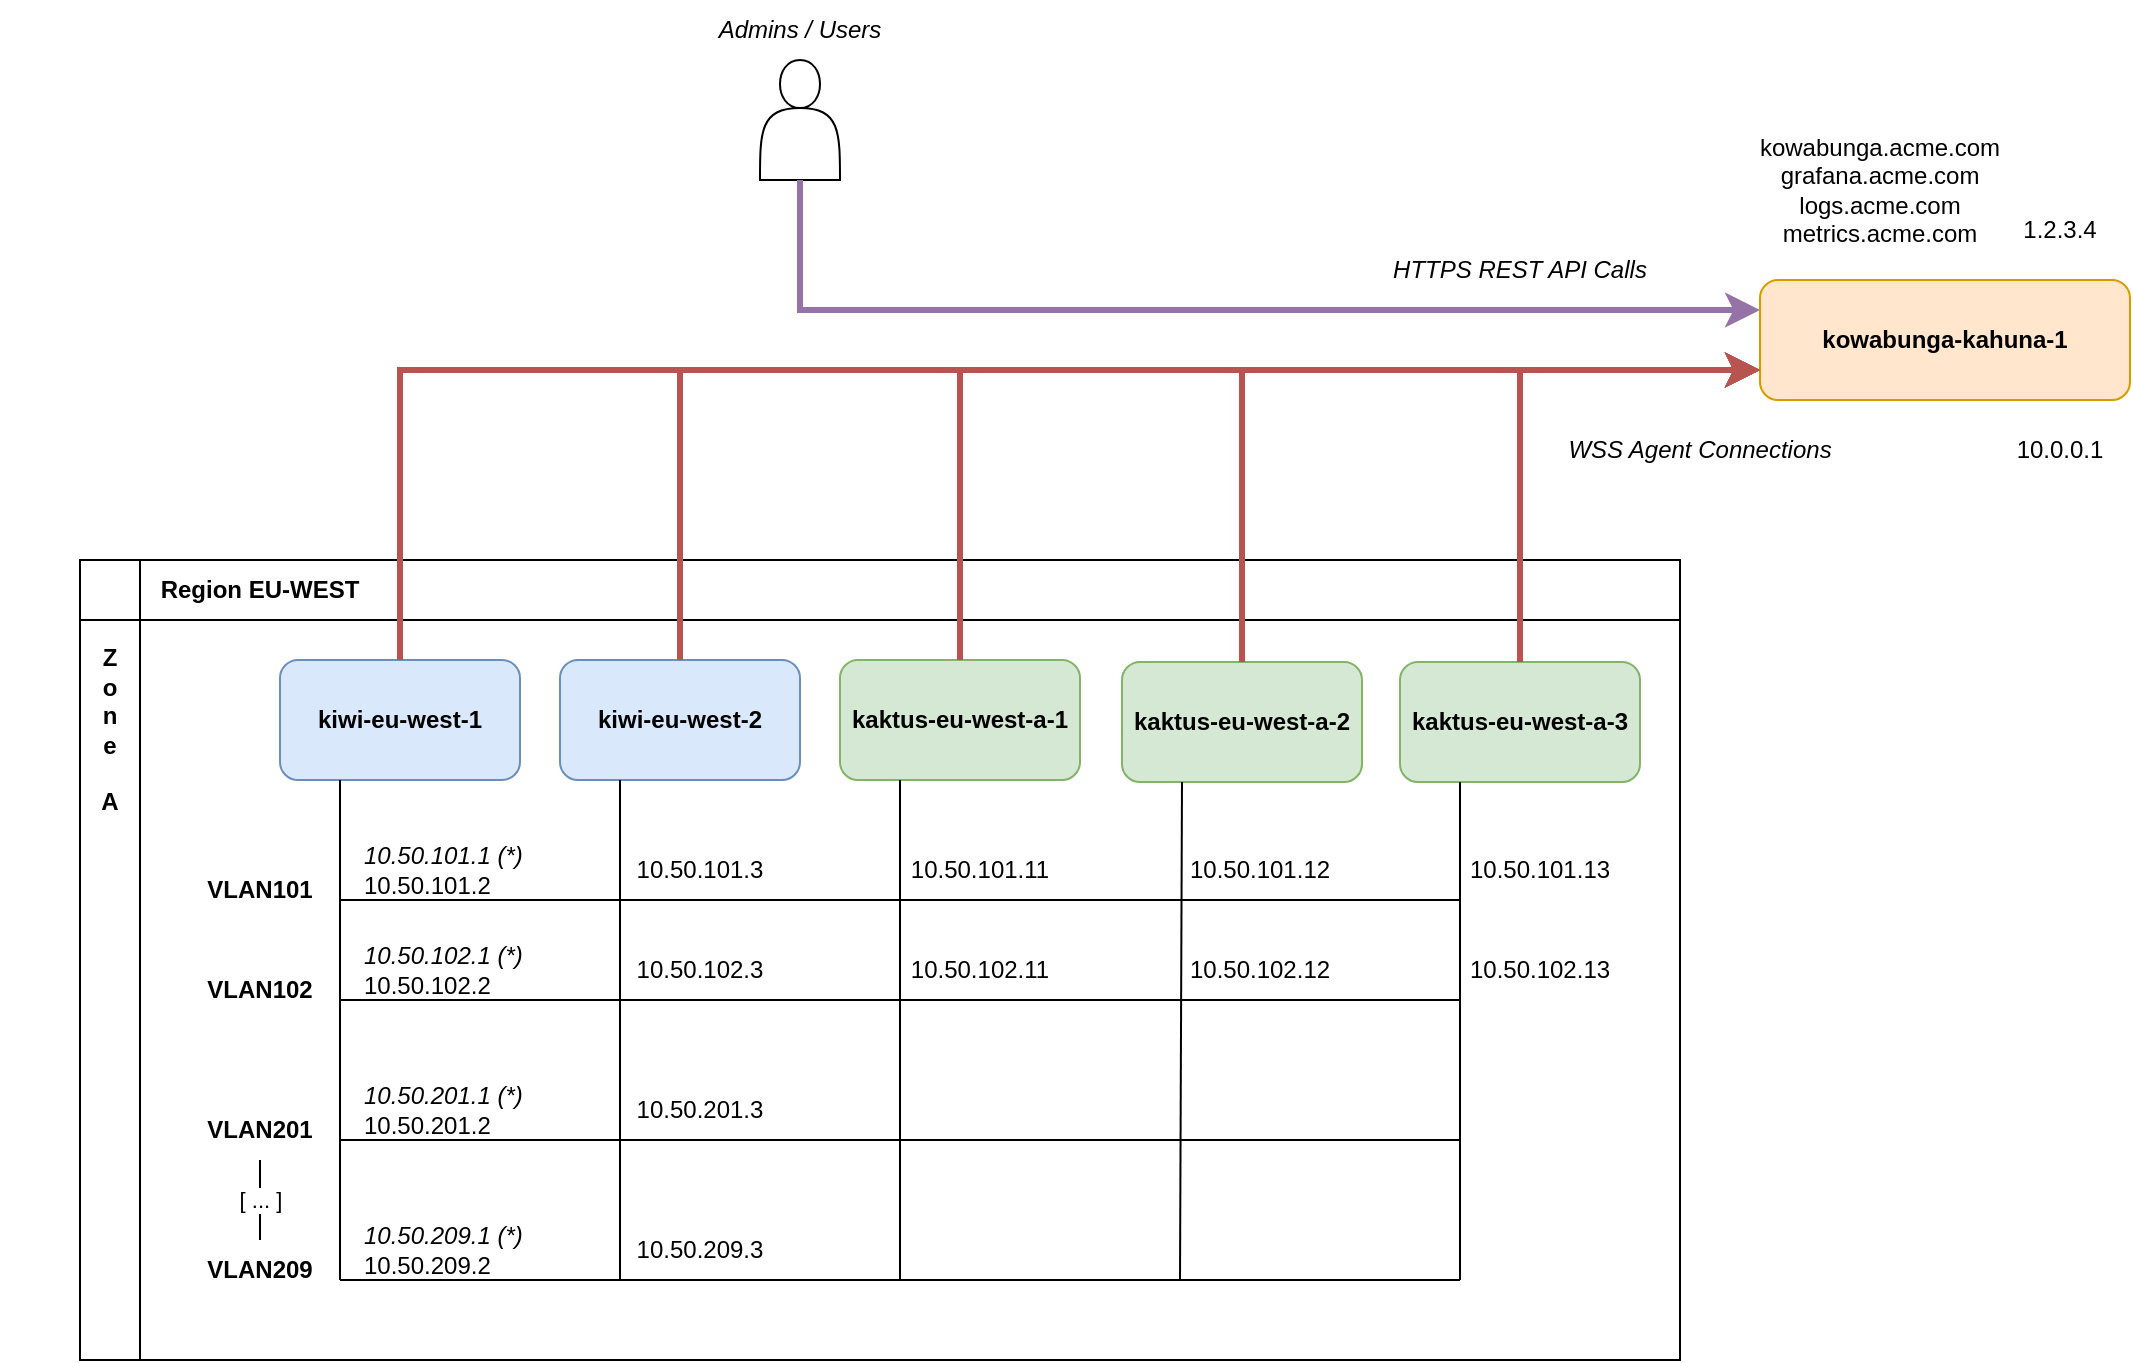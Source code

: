 <mxfile version="28.1.1">
  <diagram name="Page-1" id="b7r4wgEPCVDg86_LUd7o">
    <mxGraphModel dx="2649" dy="1150" grid="1" gridSize="10" guides="1" tooltips="1" connect="1" arrows="1" fold="1" page="1" pageScale="1" pageWidth="850" pageHeight="1100" math="0" shadow="0">
      <root>
        <mxCell id="0" />
        <mxCell id="1" parent="0" />
        <mxCell id="YUYe3_85dC7UyK1S0gOY-11" value="" style="shape=internalStorage;whiteSpace=wrap;html=1;backgroundOutline=1;dx=30;dy=30;" parent="1" vertex="1">
          <mxGeometry x="-40" y="360" width="800" height="400" as="geometry" />
        </mxCell>
        <mxCell id="YUYe3_85dC7UyK1S0gOY-1" value="kowabunga-kahuna-1" style="rounded=1;whiteSpace=wrap;html=1;fillColor=#ffe6cc;strokeColor=#d79b00;fontStyle=1" parent="1" vertex="1">
          <mxGeometry x="800" y="220" width="185" height="60" as="geometry" />
        </mxCell>
        <mxCell id="YUYe3_85dC7UyK1S0gOY-2" value="kiwi-eu-west-1" style="rounded=1;whiteSpace=wrap;html=1;fontStyle=1;fillColor=#dae8fc;strokeColor=#6c8ebf;" parent="1" vertex="1">
          <mxGeometry x="60" y="410" width="120" height="60" as="geometry" />
        </mxCell>
        <mxCell id="YUYe3_85dC7UyK1S0gOY-3" value="1.2.3.4" style="text;html=1;align=center;verticalAlign=middle;whiteSpace=wrap;rounded=0;" parent="1" vertex="1">
          <mxGeometry x="920" y="180" width="60" height="30" as="geometry" />
        </mxCell>
        <mxCell id="YUYe3_85dC7UyK1S0gOY-4" value="10.0.0.1" style="text;html=1;align=center;verticalAlign=middle;whiteSpace=wrap;rounded=0;" parent="1" vertex="1">
          <mxGeometry x="920" y="290" width="60" height="30" as="geometry" />
        </mxCell>
        <mxCell id="YUYe3_85dC7UyK1S0gOY-5" value="kowabunga.acme.com&lt;br&gt;grafana.acme.com&lt;br&gt;logs.acme.com&lt;br&gt;metrics.acme.com" style="text;html=1;align=center;verticalAlign=middle;whiteSpace=wrap;rounded=0;" parent="1" vertex="1">
          <mxGeometry x="830" y="160" width="60" height="30" as="geometry" />
        </mxCell>
        <mxCell id="YUYe3_85dC7UyK1S0gOY-7" value="kiwi-eu-west-2" style="rounded=1;whiteSpace=wrap;html=1;fontStyle=1;fillColor=#dae8fc;strokeColor=#6c8ebf;" parent="1" vertex="1">
          <mxGeometry x="200" y="410" width="120" height="60" as="geometry" />
        </mxCell>
        <mxCell id="YUYe3_85dC7UyK1S0gOY-8" value="kaktus-eu-west-a-1" style="rounded=1;whiteSpace=wrap;html=1;fontStyle=1;fillColor=#d5e8d4;strokeColor=#82b366;" parent="1" vertex="1">
          <mxGeometry x="340" y="410" width="120" height="60" as="geometry" />
        </mxCell>
        <mxCell id="YUYe3_85dC7UyK1S0gOY-9" value="kaktus-eu-west-a-2" style="rounded=1;whiteSpace=wrap;html=1;fontStyle=1;fillColor=#d5e8d4;strokeColor=#82b366;" parent="1" vertex="1">
          <mxGeometry x="481" y="411" width="120" height="60" as="geometry" />
        </mxCell>
        <mxCell id="YUYe3_85dC7UyK1S0gOY-10" value="kaktus-eu-west-a-3" style="rounded=1;whiteSpace=wrap;html=1;fontStyle=1;fillColor=#d5e8d4;strokeColor=#82b366;" parent="1" vertex="1">
          <mxGeometry x="620" y="411" width="120" height="60" as="geometry" />
        </mxCell>
        <mxCell id="YUYe3_85dC7UyK1S0gOY-12" value="" style="endArrow=none;html=1;rounded=0;" parent="1" edge="1">
          <mxGeometry width="50" height="50" relative="1" as="geometry">
            <mxPoint x="90" y="530" as="sourcePoint" />
            <mxPoint x="650" y="530" as="targetPoint" />
          </mxGeometry>
        </mxCell>
        <mxCell id="YUYe3_85dC7UyK1S0gOY-13" value="" style="endArrow=none;html=1;rounded=0;entryX=0.25;entryY=1;entryDx=0;entryDy=0;" parent="1" target="YUYe3_85dC7UyK1S0gOY-2" edge="1">
          <mxGeometry width="50" height="50" relative="1" as="geometry">
            <mxPoint x="90" y="720" as="sourcePoint" />
            <mxPoint x="450" y="370" as="targetPoint" />
          </mxGeometry>
        </mxCell>
        <mxCell id="YUYe3_85dC7UyK1S0gOY-14" value="" style="endArrow=none;html=1;rounded=0;entryX=0.25;entryY=1;entryDx=0;entryDy=0;" parent="1" target="YUYe3_85dC7UyK1S0gOY-10" edge="1">
          <mxGeometry width="50" height="50" relative="1" as="geometry">
            <mxPoint x="650" y="720" as="sourcePoint" />
            <mxPoint x="80" y="490" as="targetPoint" />
          </mxGeometry>
        </mxCell>
        <mxCell id="YUYe3_85dC7UyK1S0gOY-15" value="" style="endArrow=none;html=1;rounded=0;entryX=0.25;entryY=1;entryDx=0;entryDy=0;" parent="1" target="YUYe3_85dC7UyK1S0gOY-9" edge="1">
          <mxGeometry width="50" height="50" relative="1" as="geometry">
            <mxPoint x="510" y="720" as="sourcePoint" />
            <mxPoint x="80" y="530" as="targetPoint" />
          </mxGeometry>
        </mxCell>
        <mxCell id="YUYe3_85dC7UyK1S0gOY-16" value="" style="endArrow=none;html=1;rounded=0;entryX=0.25;entryY=1;entryDx=0;entryDy=0;" parent="1" target="YUYe3_85dC7UyK1S0gOY-7" edge="1">
          <mxGeometry width="50" height="50" relative="1" as="geometry">
            <mxPoint x="230" y="720" as="sourcePoint" />
            <mxPoint x="220" y="471" as="targetPoint" />
          </mxGeometry>
        </mxCell>
        <mxCell id="YUYe3_85dC7UyK1S0gOY-17" value="" style="endArrow=none;html=1;rounded=0;entryX=0.25;entryY=1;entryDx=0;entryDy=0;" parent="1" target="YUYe3_85dC7UyK1S0gOY-8" edge="1">
          <mxGeometry width="50" height="50" relative="1" as="geometry">
            <mxPoint x="370" y="720" as="sourcePoint" />
            <mxPoint x="220" y="520" as="targetPoint" />
          </mxGeometry>
        </mxCell>
        <mxCell id="YUYe3_85dC7UyK1S0gOY-18" value="VLAN101" style="text;html=1;align=center;verticalAlign=middle;whiteSpace=wrap;rounded=0;fontStyle=1" parent="1" vertex="1">
          <mxGeometry x="20" y="510" width="60" height="30" as="geometry" />
        </mxCell>
        <mxCell id="YUYe3_85dC7UyK1S0gOY-19" value="&lt;i&gt;10.50.101.1 (*)&lt;/i&gt;&lt;br&gt;10.50.101.2" style="text;html=1;align=left;verticalAlign=middle;whiteSpace=wrap;rounded=0;fontStyle=0" parent="1" vertex="1">
          <mxGeometry x="100" y="500" width="90" height="30" as="geometry" />
        </mxCell>
        <mxCell id="YUYe3_85dC7UyK1S0gOY-20" value="10.50.101.3" style="text;html=1;align=center;verticalAlign=middle;whiteSpace=wrap;rounded=0;" parent="1" vertex="1">
          <mxGeometry x="240" y="500" width="60" height="30" as="geometry" />
        </mxCell>
        <mxCell id="YUYe3_85dC7UyK1S0gOY-21" value="10.50.101.11" style="text;html=1;align=center;verticalAlign=middle;whiteSpace=wrap;rounded=0;" parent="1" vertex="1">
          <mxGeometry x="380" y="500" width="60" height="30" as="geometry" />
        </mxCell>
        <mxCell id="YUYe3_85dC7UyK1S0gOY-22" value="10.50.101.12" style="text;html=1;align=center;verticalAlign=middle;whiteSpace=wrap;rounded=0;" parent="1" vertex="1">
          <mxGeometry x="520" y="500" width="60" height="30" as="geometry" />
        </mxCell>
        <mxCell id="YUYe3_85dC7UyK1S0gOY-23" value="10.50.101.13" style="text;html=1;align=center;verticalAlign=middle;whiteSpace=wrap;rounded=0;" parent="1" vertex="1">
          <mxGeometry x="660" y="500" width="60" height="30" as="geometry" />
        </mxCell>
        <mxCell id="YUYe3_85dC7UyK1S0gOY-24" value="" style="endArrow=none;html=1;rounded=0;" parent="1" edge="1">
          <mxGeometry width="50" height="50" relative="1" as="geometry">
            <mxPoint x="90" y="580" as="sourcePoint" />
            <mxPoint x="650" y="580" as="targetPoint" />
          </mxGeometry>
        </mxCell>
        <mxCell id="YUYe3_85dC7UyK1S0gOY-25" value="VLAN102" style="text;html=1;align=center;verticalAlign=middle;whiteSpace=wrap;rounded=0;fontStyle=1" parent="1" vertex="1">
          <mxGeometry x="20" y="560" width="60" height="30" as="geometry" />
        </mxCell>
        <mxCell id="YUYe3_85dC7UyK1S0gOY-26" value="10.50.102.1 (*)&lt;br&gt;&lt;span style=&quot;font-style: normal;&quot;&gt;10.50.102.2&lt;/span&gt;" style="text;html=1;align=left;verticalAlign=middle;whiteSpace=wrap;rounded=0;fontStyle=2" parent="1" vertex="1">
          <mxGeometry x="100" y="550" width="90" height="30" as="geometry" />
        </mxCell>
        <mxCell id="YUYe3_85dC7UyK1S0gOY-27" value="10.50.102.3" style="text;html=1;align=center;verticalAlign=middle;whiteSpace=wrap;rounded=0;" parent="1" vertex="1">
          <mxGeometry x="240" y="550" width="60" height="30" as="geometry" />
        </mxCell>
        <mxCell id="YUYe3_85dC7UyK1S0gOY-28" value="10.50.102.11" style="text;html=1;align=center;verticalAlign=middle;whiteSpace=wrap;rounded=0;" parent="1" vertex="1">
          <mxGeometry x="380" y="550" width="60" height="30" as="geometry" />
        </mxCell>
        <mxCell id="YUYe3_85dC7UyK1S0gOY-29" value="10.50.102.12" style="text;html=1;align=center;verticalAlign=middle;whiteSpace=wrap;rounded=0;" parent="1" vertex="1">
          <mxGeometry x="520" y="550" width="60" height="30" as="geometry" />
        </mxCell>
        <mxCell id="YUYe3_85dC7UyK1S0gOY-30" value="10.50.102.13" style="text;html=1;align=center;verticalAlign=middle;whiteSpace=wrap;rounded=0;" parent="1" vertex="1">
          <mxGeometry x="660" y="550" width="60" height="30" as="geometry" />
        </mxCell>
        <mxCell id="YUYe3_85dC7UyK1S0gOY-31" value="" style="endArrow=none;html=1;rounded=0;" parent="1" edge="1">
          <mxGeometry width="50" height="50" relative="1" as="geometry">
            <mxPoint x="90" y="650" as="sourcePoint" />
            <mxPoint x="650" y="650" as="targetPoint" />
          </mxGeometry>
        </mxCell>
        <mxCell id="YUYe3_85dC7UyK1S0gOY-32" value="VLAN201" style="text;html=1;align=center;verticalAlign=middle;whiteSpace=wrap;rounded=0;fontStyle=1" parent="1" vertex="1">
          <mxGeometry x="20" y="630" width="60" height="30" as="geometry" />
        </mxCell>
        <mxCell id="YUYe3_85dC7UyK1S0gOY-33" value="&lt;i&gt;10.50.201.1 (*)&lt;br&gt;&lt;/i&gt;10.50.201.2" style="text;html=1;align=left;verticalAlign=middle;whiteSpace=wrap;rounded=0;" parent="1" vertex="1">
          <mxGeometry x="100" y="620" width="90" height="30" as="geometry" />
        </mxCell>
        <mxCell id="YUYe3_85dC7UyK1S0gOY-34" value="10.50.201.3" style="text;html=1;align=center;verticalAlign=middle;whiteSpace=wrap;rounded=0;" parent="1" vertex="1">
          <mxGeometry x="240" y="620" width="60" height="30" as="geometry" />
        </mxCell>
        <mxCell id="YUYe3_85dC7UyK1S0gOY-38" value="" style="endArrow=none;html=1;rounded=0;" parent="1" edge="1">
          <mxGeometry width="50" height="50" relative="1" as="geometry">
            <mxPoint x="90" y="720" as="sourcePoint" />
            <mxPoint x="650" y="720" as="targetPoint" />
          </mxGeometry>
        </mxCell>
        <mxCell id="YUYe3_85dC7UyK1S0gOY-39" value="VLAN209" style="text;html=1;align=center;verticalAlign=middle;whiteSpace=wrap;rounded=0;fontStyle=1" parent="1" vertex="1">
          <mxGeometry x="20" y="700" width="60" height="30" as="geometry" />
        </mxCell>
        <mxCell id="YUYe3_85dC7UyK1S0gOY-40" value="&lt;i&gt;10.50.209.1 (*)&lt;br&gt;&lt;/i&gt;10.50.209.2" style="text;html=1;align=left;verticalAlign=middle;whiteSpace=wrap;rounded=0;" parent="1" vertex="1">
          <mxGeometry x="100" y="690" width="90" height="30" as="geometry" />
        </mxCell>
        <mxCell id="YUYe3_85dC7UyK1S0gOY-41" value="10.50.209.3" style="text;html=1;align=center;verticalAlign=middle;whiteSpace=wrap;rounded=0;" parent="1" vertex="1">
          <mxGeometry x="240" y="690" width="60" height="30" as="geometry" />
        </mxCell>
        <mxCell id="YUYe3_85dC7UyK1S0gOY-43" value="[ ... ]" style="endArrow=none;html=1;rounded=0;exitX=0.5;exitY=0;exitDx=0;exitDy=0;entryX=0.5;entryY=1;entryDx=0;entryDy=0;" parent="1" source="YUYe3_85dC7UyK1S0gOY-39" target="YUYe3_85dC7UyK1S0gOY-32" edge="1">
          <mxGeometry width="50" height="50" relative="1" as="geometry">
            <mxPoint x="230" y="560" as="sourcePoint" />
            <mxPoint x="280" y="510" as="targetPoint" />
          </mxGeometry>
        </mxCell>
        <mxCell id="YUYe3_85dC7UyK1S0gOY-44" value="Region EU-WEST" style="text;html=1;align=center;verticalAlign=middle;whiteSpace=wrap;rounded=0;fontStyle=1" parent="1" vertex="1">
          <mxGeometry x="-5" y="360" width="110" height="30" as="geometry" />
        </mxCell>
        <mxCell id="YUYe3_85dC7UyK1S0gOY-45" value="Z&lt;br&gt;o&lt;br&gt;n&lt;br&gt;e&lt;br&gt;&lt;br&gt;A" style="text;html=1;align=center;verticalAlign=middle;whiteSpace=wrap;rounded=0;fontStyle=1;" parent="1" vertex="1">
          <mxGeometry x="-80" y="430" width="110" height="30" as="geometry" />
        </mxCell>
        <mxCell id="YUYe3_85dC7UyK1S0gOY-47" value="" style="edgeStyle=elbowEdgeStyle;elbow=horizontal;endArrow=classic;html=1;curved=0;rounded=0;endSize=8;startSize=8;exitX=0.5;exitY=0;exitDx=0;exitDy=0;entryX=0;entryY=0.75;entryDx=0;entryDy=0;fillColor=#f8cecc;strokeColor=#b85450;strokeWidth=3;" parent="1" source="YUYe3_85dC7UyK1S0gOY-2" target="YUYe3_85dC7UyK1S0gOY-1" edge="1">
          <mxGeometry width="50" height="50" relative="1" as="geometry">
            <mxPoint x="350" y="320" as="sourcePoint" />
            <mxPoint x="400" y="270" as="targetPoint" />
            <Array as="points">
              <mxPoint x="120" y="280" />
            </Array>
          </mxGeometry>
        </mxCell>
        <mxCell id="YUYe3_85dC7UyK1S0gOY-48" value="" style="edgeStyle=elbowEdgeStyle;elbow=horizontal;endArrow=classic;html=1;curved=0;rounded=0;endSize=8;startSize=8;exitX=0.5;exitY=0;exitDx=0;exitDy=0;entryX=0;entryY=0.75;entryDx=0;entryDy=0;fillColor=#f8cecc;strokeColor=#b85450;strokeWidth=3;" parent="1" source="YUYe3_85dC7UyK1S0gOY-7" target="YUYe3_85dC7UyK1S0gOY-1" edge="1">
          <mxGeometry width="50" height="50" relative="1" as="geometry">
            <mxPoint x="430" y="400" as="sourcePoint" />
            <mxPoint x="680" y="180" as="targetPoint" />
            <Array as="points">
              <mxPoint x="260" y="280" />
            </Array>
          </mxGeometry>
        </mxCell>
        <mxCell id="YUYe3_85dC7UyK1S0gOY-49" value="" style="edgeStyle=elbowEdgeStyle;elbow=horizontal;endArrow=classic;html=1;curved=0;rounded=0;endSize=8;startSize=8;exitX=0.5;exitY=0;exitDx=0;exitDy=0;entryX=0;entryY=0.75;entryDx=0;entryDy=0;fillColor=#f8cecc;strokeColor=#b85450;strokeWidth=3;" parent="1" source="YUYe3_85dC7UyK1S0gOY-8" target="YUYe3_85dC7UyK1S0gOY-1" edge="1">
          <mxGeometry width="50" height="50" relative="1" as="geometry">
            <mxPoint x="260" y="470" as="sourcePoint" />
            <mxPoint x="800" y="310" as="targetPoint" />
            <Array as="points">
              <mxPoint x="400" y="330" />
            </Array>
          </mxGeometry>
        </mxCell>
        <mxCell id="YUYe3_85dC7UyK1S0gOY-50" value="" style="edgeStyle=elbowEdgeStyle;elbow=horizontal;endArrow=classic;html=1;curved=0;rounded=0;endSize=8;startSize=8;exitX=0.5;exitY=0;exitDx=0;exitDy=0;entryX=0;entryY=0.75;entryDx=0;entryDy=0;strokeWidth=3;fillColor=#f8cecc;strokeColor=#b85450;" parent="1" source="YUYe3_85dC7UyK1S0gOY-9" target="YUYe3_85dC7UyK1S0gOY-1" edge="1">
          <mxGeometry width="50" height="50" relative="1" as="geometry">
            <mxPoint x="390" y="480" as="sourcePoint" />
            <mxPoint x="790" y="320" as="targetPoint" />
            <Array as="points">
              <mxPoint x="541" y="320" />
            </Array>
          </mxGeometry>
        </mxCell>
        <mxCell id="YUYe3_85dC7UyK1S0gOY-51" value="" style="edgeStyle=elbowEdgeStyle;elbow=horizontal;endArrow=classic;html=1;curved=0;rounded=0;endSize=8;startSize=8;exitX=0.5;exitY=0;exitDx=0;exitDy=0;entryX=0;entryY=0.75;entryDx=0;entryDy=0;strokeWidth=3;fillColor=#f8cecc;strokeColor=#b85450;" parent="1" source="YUYe3_85dC7UyK1S0gOY-10" target="YUYe3_85dC7UyK1S0gOY-1" edge="1">
          <mxGeometry width="50" height="50" relative="1" as="geometry">
            <mxPoint x="510" y="320" as="sourcePoint" />
            <mxPoint x="769" y="159" as="targetPoint" />
            <Array as="points">
              <mxPoint x="680" y="330" />
            </Array>
          </mxGeometry>
        </mxCell>
        <mxCell id="YUYe3_85dC7UyK1S0gOY-52" value="WSS Agent Connections" style="text;html=1;align=center;verticalAlign=middle;whiteSpace=wrap;rounded=0;fontStyle=2" parent="1" vertex="1">
          <mxGeometry x="680" y="290" width="180" height="30" as="geometry" />
        </mxCell>
        <mxCell id="YUYe3_85dC7UyK1S0gOY-54" value="" style="shape=actor;whiteSpace=wrap;html=1;" parent="1" vertex="1">
          <mxGeometry x="300" y="110" width="40" height="60" as="geometry" />
        </mxCell>
        <mxCell id="YUYe3_85dC7UyK1S0gOY-55" value="" style="edgeStyle=elbowEdgeStyle;elbow=horizontal;endArrow=classic;html=1;curved=0;rounded=0;endSize=8;startSize=8;exitX=0.5;exitY=1;exitDx=0;exitDy=0;entryX=0;entryY=0.25;entryDx=0;entryDy=0;fillColor=#e1d5e7;strokeColor=#9673a6;strokeWidth=3;" parent="1" source="YUYe3_85dC7UyK1S0gOY-54" target="YUYe3_85dC7UyK1S0gOY-1" edge="1">
          <mxGeometry width="50" height="50" relative="1" as="geometry">
            <mxPoint x="450" y="405" as="sourcePoint" />
            <mxPoint x="850" y="260" as="targetPoint" />
            <Array as="points">
              <mxPoint x="320" y="200" />
            </Array>
          </mxGeometry>
        </mxCell>
        <mxCell id="YUYe3_85dC7UyK1S0gOY-56" value="HTTPS REST API Calls" style="text;html=1;align=center;verticalAlign=middle;whiteSpace=wrap;rounded=0;fontStyle=2" parent="1" vertex="1">
          <mxGeometry x="590" y="200" width="180" height="30" as="geometry" />
        </mxCell>
        <mxCell id="YUYe3_85dC7UyK1S0gOY-57" value="Admins / Users" style="text;html=1;align=center;verticalAlign=middle;whiteSpace=wrap;rounded=0;fontStyle=2" parent="1" vertex="1">
          <mxGeometry x="230" y="80" width="180" height="30" as="geometry" />
        </mxCell>
      </root>
    </mxGraphModel>
  </diagram>
</mxfile>
